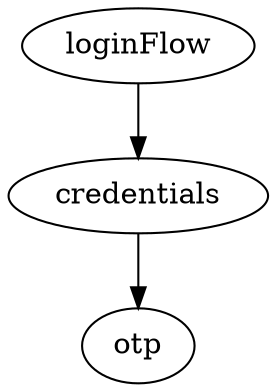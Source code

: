 digraph MCLoginFlow {
  package = "ru.kode.way.mc01"

  loginFlow [
    type="flow",
    parameterName="section",
    parameterType="kotlin.Int"
  ]

  loginFlow -> credentials -> otp
}
